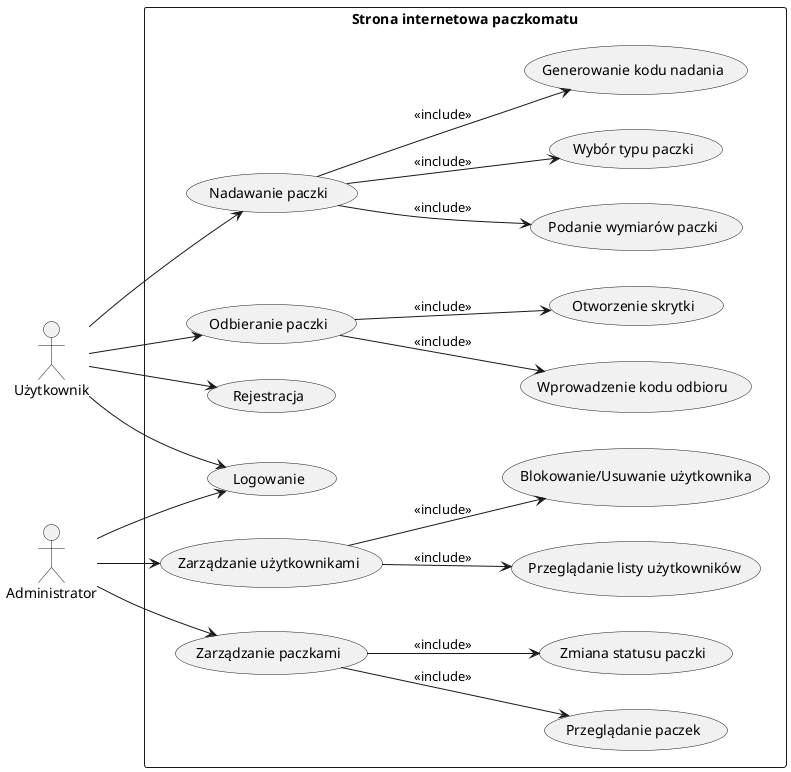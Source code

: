 @startuml
left to right direction

actor "Użytkownik" as U
actor "Administrator" as A

rectangle "Strona internetowa paczkomatu" {

    usecase "Logowanie" as UC1
    usecase "Rejestracja" as UC2

    usecase "Nadawanie paczki" as UC3
    usecase "Podanie wymiarów paczki" as UC3_1
    usecase "Wybór typu paczki" as UC3_2
    usecase "Generowanie kodu nadania" as UC3_3

    usecase "Odbieranie paczki" as UC4
    usecase "Wprowadzenie kodu odbioru" as UC4_1
    usecase "Otworzenie skrytki" as UC4_2

    usecase "Zarządzanie użytkownikami" as UC5
    usecase "Przeglądanie listy użytkowników" as UC5_1
    usecase "Blokowanie/Usuwanie użytkownika" as UC5_2

    usecase "Zarządzanie paczkami" as UC6
    usecase "Przeglądanie paczek" as UC6_1
    usecase "Zmiana statusu paczki" as UC6_2
}

' Relacje użytkownika
U --> UC1
U --> UC2
U --> UC3
UC3 --> UC3_1 : <<include>>
UC3 --> UC3_2 : <<include>>
UC3 --> UC3_3 : <<include>>

U --> UC4
UC4 --> UC4_1 : <<include>>
UC4 --> UC4_2 : <<include>>

' Relacje administratora
A --> UC1
A --> UC5
UC5 --> UC5_1 : <<include>>
UC5 --> UC5_2 : <<include>>

A --> UC6
UC6 --> UC6_1 : <<include>>
UC6 --> UC6_2 : <<include>>

@enduml
